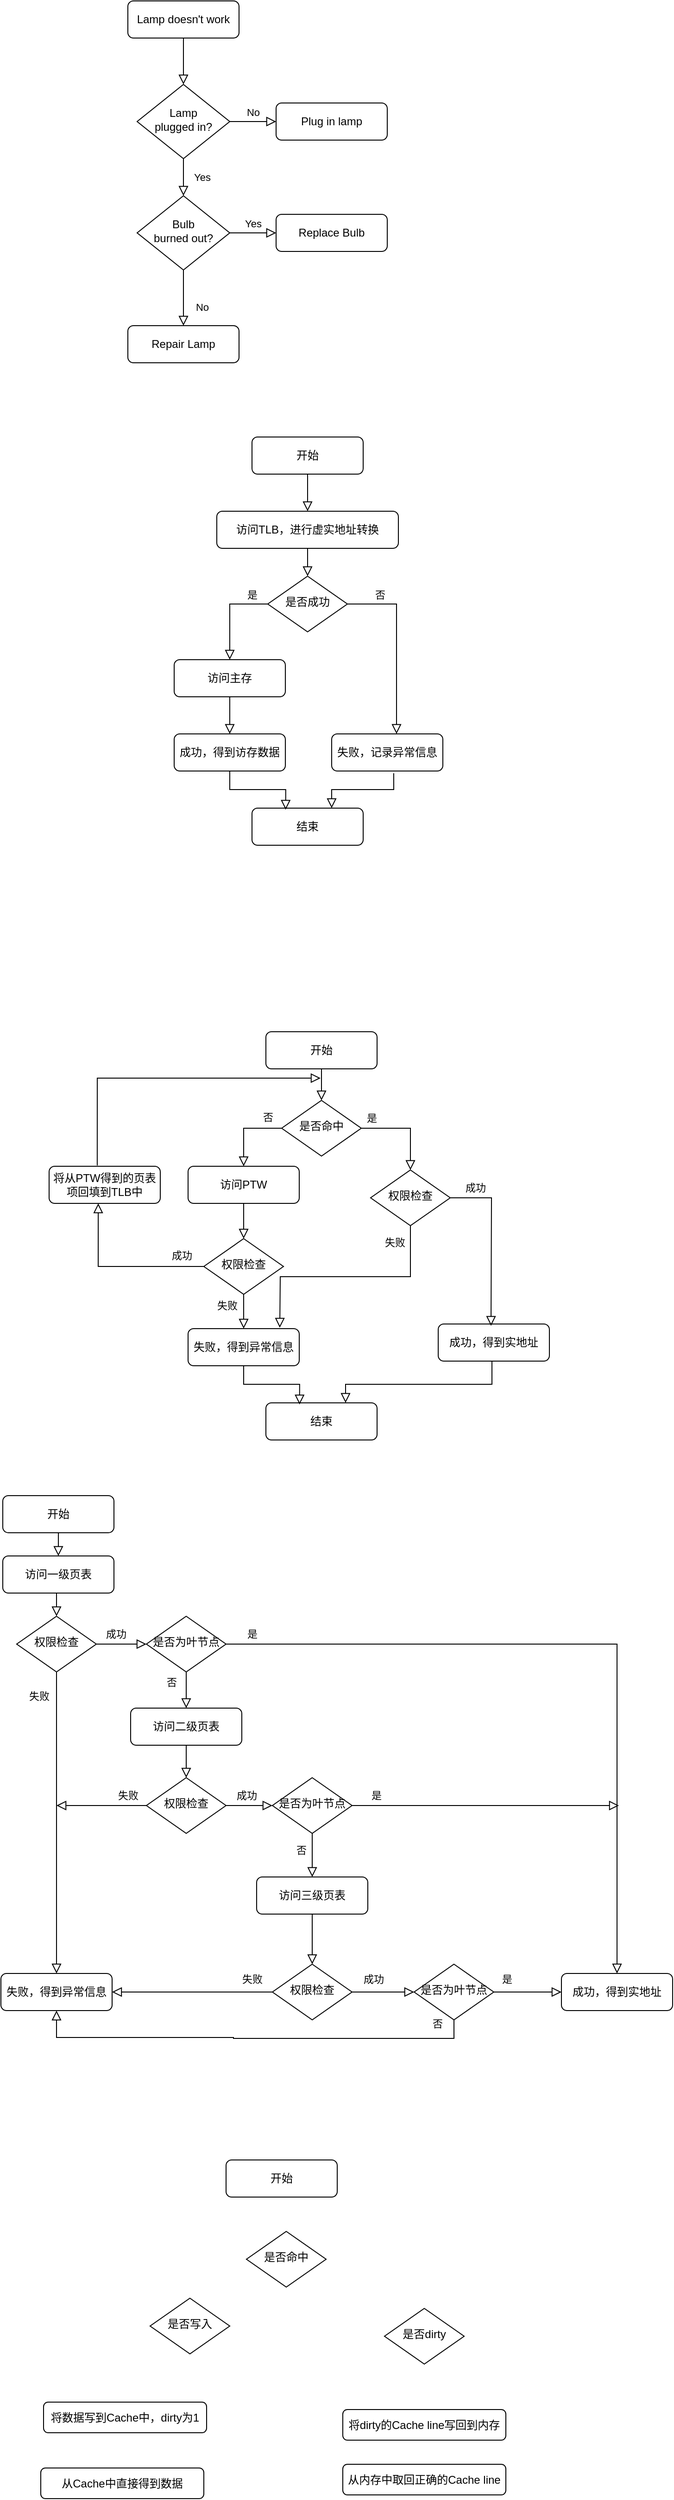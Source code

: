 <mxfile version="14.7.0" type="github">
  <diagram id="C5RBs43oDa-KdzZeNtuy" name="Page-1">
    <mxGraphModel dx="2062" dy="1160" grid="0" gridSize="10" guides="1" tooltips="1" connect="1" arrows="1" fold="1" page="1" pageScale="1" pageWidth="827" pageHeight="1169" math="0" shadow="0">
      <root>
        <mxCell id="WIyWlLk6GJQsqaUBKTNV-0" />
        <mxCell id="WIyWlLk6GJQsqaUBKTNV-1" parent="WIyWlLk6GJQsqaUBKTNV-0" />
        <mxCell id="WIyWlLk6GJQsqaUBKTNV-2" value="" style="rounded=0;html=1;jettySize=auto;orthogonalLoop=1;fontSize=11;endArrow=block;endFill=0;endSize=8;strokeWidth=1;shadow=0;labelBackgroundColor=none;edgeStyle=orthogonalEdgeStyle;" parent="WIyWlLk6GJQsqaUBKTNV-1" source="WIyWlLk6GJQsqaUBKTNV-3" target="WIyWlLk6GJQsqaUBKTNV-6" edge="1">
          <mxGeometry relative="1" as="geometry" />
        </mxCell>
        <mxCell id="WIyWlLk6GJQsqaUBKTNV-3" value="Lamp doesn&#39;t work" style="rounded=1;whiteSpace=wrap;html=1;fontSize=12;glass=0;strokeWidth=1;shadow=0;" parent="WIyWlLk6GJQsqaUBKTNV-1" vertex="1">
          <mxGeometry x="160" y="80" width="120" height="40" as="geometry" />
        </mxCell>
        <mxCell id="WIyWlLk6GJQsqaUBKTNV-4" value="Yes" style="rounded=0;html=1;jettySize=auto;orthogonalLoop=1;fontSize=11;endArrow=block;endFill=0;endSize=8;strokeWidth=1;shadow=0;labelBackgroundColor=none;edgeStyle=orthogonalEdgeStyle;" parent="WIyWlLk6GJQsqaUBKTNV-1" source="WIyWlLk6GJQsqaUBKTNV-6" target="WIyWlLk6GJQsqaUBKTNV-10" edge="1">
          <mxGeometry y="20" relative="1" as="geometry">
            <mxPoint as="offset" />
          </mxGeometry>
        </mxCell>
        <mxCell id="WIyWlLk6GJQsqaUBKTNV-5" value="No" style="edgeStyle=orthogonalEdgeStyle;rounded=0;html=1;jettySize=auto;orthogonalLoop=1;fontSize=11;endArrow=block;endFill=0;endSize=8;strokeWidth=1;shadow=0;labelBackgroundColor=none;" parent="WIyWlLk6GJQsqaUBKTNV-1" source="WIyWlLk6GJQsqaUBKTNV-6" target="WIyWlLk6GJQsqaUBKTNV-7" edge="1">
          <mxGeometry y="10" relative="1" as="geometry">
            <mxPoint as="offset" />
          </mxGeometry>
        </mxCell>
        <mxCell id="WIyWlLk6GJQsqaUBKTNV-6" value="Lamp&lt;br&gt;plugged in?" style="rhombus;whiteSpace=wrap;html=1;shadow=0;fontFamily=Helvetica;fontSize=12;align=center;strokeWidth=1;spacing=6;spacingTop=-4;" parent="WIyWlLk6GJQsqaUBKTNV-1" vertex="1">
          <mxGeometry x="170" y="170" width="100" height="80" as="geometry" />
        </mxCell>
        <mxCell id="WIyWlLk6GJQsqaUBKTNV-7" value="Plug in lamp" style="rounded=1;whiteSpace=wrap;html=1;fontSize=12;glass=0;strokeWidth=1;shadow=0;" parent="WIyWlLk6GJQsqaUBKTNV-1" vertex="1">
          <mxGeometry x="320" y="190" width="120" height="40" as="geometry" />
        </mxCell>
        <mxCell id="WIyWlLk6GJQsqaUBKTNV-8" value="No" style="rounded=0;html=1;jettySize=auto;orthogonalLoop=1;fontSize=11;endArrow=block;endFill=0;endSize=8;strokeWidth=1;shadow=0;labelBackgroundColor=none;edgeStyle=orthogonalEdgeStyle;" parent="WIyWlLk6GJQsqaUBKTNV-1" source="WIyWlLk6GJQsqaUBKTNV-10" target="WIyWlLk6GJQsqaUBKTNV-11" edge="1">
          <mxGeometry x="0.333" y="20" relative="1" as="geometry">
            <mxPoint as="offset" />
          </mxGeometry>
        </mxCell>
        <mxCell id="WIyWlLk6GJQsqaUBKTNV-9" value="Yes" style="edgeStyle=orthogonalEdgeStyle;rounded=0;html=1;jettySize=auto;orthogonalLoop=1;fontSize=11;endArrow=block;endFill=0;endSize=8;strokeWidth=1;shadow=0;labelBackgroundColor=none;" parent="WIyWlLk6GJQsqaUBKTNV-1" source="WIyWlLk6GJQsqaUBKTNV-10" target="WIyWlLk6GJQsqaUBKTNV-12" edge="1">
          <mxGeometry y="10" relative="1" as="geometry">
            <mxPoint as="offset" />
          </mxGeometry>
        </mxCell>
        <mxCell id="WIyWlLk6GJQsqaUBKTNV-10" value="Bulb&lt;br&gt;burned out?" style="rhombus;whiteSpace=wrap;html=1;shadow=0;fontFamily=Helvetica;fontSize=12;align=center;strokeWidth=1;spacing=6;spacingTop=-4;" parent="WIyWlLk6GJQsqaUBKTNV-1" vertex="1">
          <mxGeometry x="170" y="290" width="100" height="80" as="geometry" />
        </mxCell>
        <mxCell id="WIyWlLk6GJQsqaUBKTNV-11" value="Repair Lamp" style="rounded=1;whiteSpace=wrap;html=1;fontSize=12;glass=0;strokeWidth=1;shadow=0;" parent="WIyWlLk6GJQsqaUBKTNV-1" vertex="1">
          <mxGeometry x="160" y="430" width="120" height="40" as="geometry" />
        </mxCell>
        <mxCell id="WIyWlLk6GJQsqaUBKTNV-12" value="Replace Bulb" style="rounded=1;whiteSpace=wrap;html=1;fontSize=12;glass=0;strokeWidth=1;shadow=0;" parent="WIyWlLk6GJQsqaUBKTNV-1" vertex="1">
          <mxGeometry x="320" y="310" width="120" height="40" as="geometry" />
        </mxCell>
        <mxCell id="PfXoBTsluk0Nw_FTHRr1-0" value="开始" style="rounded=1;whiteSpace=wrap;html=1;fontSize=12;glass=0;strokeWidth=1;shadow=0;" parent="WIyWlLk6GJQsqaUBKTNV-1" vertex="1">
          <mxGeometry x="294" y="550" width="120" height="40" as="geometry" />
        </mxCell>
        <mxCell id="PfXoBTsluk0Nw_FTHRr1-1" value="" style="rounded=0;html=1;jettySize=auto;orthogonalLoop=1;fontSize=11;endArrow=block;endFill=0;endSize=8;strokeWidth=1;shadow=0;labelBackgroundColor=none;edgeStyle=orthogonalEdgeStyle;exitX=0.5;exitY=1;exitDx=0;exitDy=0;entryX=0.5;entryY=0;entryDx=0;entryDy=0;" parent="WIyWlLk6GJQsqaUBKTNV-1" source="PfXoBTsluk0Nw_FTHRr1-0" target="PfXoBTsluk0Nw_FTHRr1-2" edge="1">
          <mxGeometry relative="1" as="geometry">
            <mxPoint x="353.66" y="635" as="sourcePoint" />
            <mxPoint x="354" y="630" as="targetPoint" />
          </mxGeometry>
        </mxCell>
        <mxCell id="PfXoBTsluk0Nw_FTHRr1-2" value="访问TLB，进行虚实地址转换" style="rounded=1;whiteSpace=wrap;html=1;fontSize=12;glass=0;strokeWidth=1;shadow=0;" parent="WIyWlLk6GJQsqaUBKTNV-1" vertex="1">
          <mxGeometry x="256" y="630" width="196" height="40" as="geometry" />
        </mxCell>
        <mxCell id="PfXoBTsluk0Nw_FTHRr1-3" value="" style="rounded=0;html=1;jettySize=auto;orthogonalLoop=1;fontSize=11;endArrow=block;endFill=0;endSize=8;strokeWidth=1;shadow=0;labelBackgroundColor=none;edgeStyle=orthogonalEdgeStyle;exitX=0.5;exitY=1;exitDx=0;exitDy=0;entryX=0.5;entryY=0;entryDx=0;entryDy=0;" parent="WIyWlLk6GJQsqaUBKTNV-1" source="PfXoBTsluk0Nw_FTHRr1-2" target="PfXoBTsluk0Nw_FTHRr1-4" edge="1">
          <mxGeometry relative="1" as="geometry">
            <mxPoint x="364" y="710" as="sourcePoint" />
            <mxPoint x="354" y="710" as="targetPoint" />
            <Array as="points" />
          </mxGeometry>
        </mxCell>
        <mxCell id="PfXoBTsluk0Nw_FTHRr1-4" value="是否成功" style="rhombus;whiteSpace=wrap;html=1;shadow=0;fontFamily=Helvetica;fontSize=12;align=center;strokeWidth=1;spacing=6;spacingTop=-4;" parent="WIyWlLk6GJQsqaUBKTNV-1" vertex="1">
          <mxGeometry x="311" y="700" width="86" height="60" as="geometry" />
        </mxCell>
        <mxCell id="PfXoBTsluk0Nw_FTHRr1-5" value="" style="rounded=0;html=1;jettySize=auto;orthogonalLoop=1;fontSize=11;endArrow=block;endFill=0;endSize=8;strokeWidth=1;shadow=0;labelBackgroundColor=none;edgeStyle=orthogonalEdgeStyle;exitX=0;exitY=0.5;exitDx=0;exitDy=0;" parent="WIyWlLk6GJQsqaUBKTNV-1" source="PfXoBTsluk0Nw_FTHRr1-4" edge="1">
          <mxGeometry relative="1" as="geometry">
            <mxPoint x="220" y="740" as="sourcePoint" />
            <mxPoint x="270" y="790" as="targetPoint" />
            <Array as="points">
              <mxPoint x="270" y="730" />
            </Array>
          </mxGeometry>
        </mxCell>
        <mxCell id="PfXoBTsluk0Nw_FTHRr1-7" value="是" style="edgeLabel;html=1;align=center;verticalAlign=middle;resizable=0;points=[];" parent="PfXoBTsluk0Nw_FTHRr1-5" vertex="1" connectable="0">
          <mxGeometry x="-0.36" relative="1" as="geometry">
            <mxPoint x="15" y="-10" as="offset" />
          </mxGeometry>
        </mxCell>
        <mxCell id="PfXoBTsluk0Nw_FTHRr1-6" value="" style="rounded=0;html=1;jettySize=auto;orthogonalLoop=1;fontSize=11;endArrow=block;endFill=0;endSize=8;strokeWidth=1;shadow=0;labelBackgroundColor=none;edgeStyle=orthogonalEdgeStyle;exitX=1;exitY=0.5;exitDx=0;exitDy=0;" parent="WIyWlLk6GJQsqaUBKTNV-1" source="PfXoBTsluk0Nw_FTHRr1-4" target="PfXoBTsluk0Nw_FTHRr1-12" edge="1">
          <mxGeometry relative="1" as="geometry">
            <mxPoint x="426" y="730" as="sourcePoint" />
            <mxPoint x="450" y="868" as="targetPoint" />
            <Array as="points">
              <mxPoint x="450" y="730" />
            </Array>
          </mxGeometry>
        </mxCell>
        <mxCell id="PfXoBTsluk0Nw_FTHRr1-8" value="否" style="edgeLabel;html=1;align=center;verticalAlign=middle;resizable=0;points=[];" parent="PfXoBTsluk0Nw_FTHRr1-6" vertex="1" connectable="0">
          <mxGeometry x="-0.726" y="2" relative="1" as="geometry">
            <mxPoint x="8" y="-8" as="offset" />
          </mxGeometry>
        </mxCell>
        <mxCell id="PfXoBTsluk0Nw_FTHRr1-9" value="访问主存" style="rounded=1;whiteSpace=wrap;html=1;fontSize=12;glass=0;strokeWidth=1;shadow=0;" parent="WIyWlLk6GJQsqaUBKTNV-1" vertex="1">
          <mxGeometry x="210" y="790" width="120" height="40" as="geometry" />
        </mxCell>
        <mxCell id="PfXoBTsluk0Nw_FTHRr1-10" value="成功，得到访存数据" style="rounded=1;whiteSpace=wrap;html=1;fontSize=12;glass=0;strokeWidth=1;shadow=0;" parent="WIyWlLk6GJQsqaUBKTNV-1" vertex="1">
          <mxGeometry x="210" y="870" width="120" height="40" as="geometry" />
        </mxCell>
        <mxCell id="PfXoBTsluk0Nw_FTHRr1-11" value="" style="rounded=0;html=1;jettySize=auto;orthogonalLoop=1;fontSize=11;endArrow=block;endFill=0;endSize=8;strokeWidth=1;shadow=0;labelBackgroundColor=none;edgeStyle=orthogonalEdgeStyle;exitX=0.5;exitY=1;exitDx=0;exitDy=0;entryX=0.5;entryY=0;entryDx=0;entryDy=0;" parent="WIyWlLk6GJQsqaUBKTNV-1" source="PfXoBTsluk0Nw_FTHRr1-9" target="PfXoBTsluk0Nw_FTHRr1-10" edge="1">
          <mxGeometry relative="1" as="geometry">
            <mxPoint x="340" y="830" as="sourcePoint" />
            <mxPoint x="340" y="870" as="targetPoint" />
            <Array as="points" />
          </mxGeometry>
        </mxCell>
        <mxCell id="PfXoBTsluk0Nw_FTHRr1-12" value="失败，记录异常信息" style="rounded=1;whiteSpace=wrap;html=1;fontSize=12;glass=0;strokeWidth=1;shadow=0;" parent="WIyWlLk6GJQsqaUBKTNV-1" vertex="1">
          <mxGeometry x="380" y="870" width="120" height="40" as="geometry" />
        </mxCell>
        <mxCell id="PfXoBTsluk0Nw_FTHRr1-13" value="结束" style="rounded=1;whiteSpace=wrap;html=1;fontSize=12;glass=0;strokeWidth=1;shadow=0;" parent="WIyWlLk6GJQsqaUBKTNV-1" vertex="1">
          <mxGeometry x="294" y="950" width="120" height="40" as="geometry" />
        </mxCell>
        <mxCell id="PfXoBTsluk0Nw_FTHRr1-14" value="" style="rounded=0;html=1;jettySize=auto;orthogonalLoop=1;fontSize=11;endArrow=block;endFill=0;endSize=8;strokeWidth=1;shadow=0;labelBackgroundColor=none;edgeStyle=orthogonalEdgeStyle;exitX=0.5;exitY=1;exitDx=0;exitDy=0;entryX=0.303;entryY=0.043;entryDx=0;entryDy=0;entryPerimeter=0;" parent="WIyWlLk6GJQsqaUBKTNV-1" source="PfXoBTsluk0Nw_FTHRr1-10" target="PfXoBTsluk0Nw_FTHRr1-13" edge="1">
          <mxGeometry relative="1" as="geometry">
            <mxPoint x="269.31" y="920" as="sourcePoint" />
            <mxPoint x="330" y="940" as="targetPoint" />
            <Array as="points" />
          </mxGeometry>
        </mxCell>
        <mxCell id="PfXoBTsluk0Nw_FTHRr1-15" value="" style="rounded=0;html=1;jettySize=auto;orthogonalLoop=1;fontSize=11;endArrow=block;endFill=0;endSize=8;strokeWidth=1;shadow=0;labelBackgroundColor=none;edgeStyle=orthogonalEdgeStyle;exitX=0.558;exitY=1.06;exitDx=0;exitDy=0;exitPerimeter=0;" parent="WIyWlLk6GJQsqaUBKTNV-1" source="PfXoBTsluk0Nw_FTHRr1-12" edge="1">
          <mxGeometry relative="1" as="geometry">
            <mxPoint x="452.0" y="920" as="sourcePoint" />
            <mxPoint x="380" y="950" as="targetPoint" />
            <Array as="points">
              <mxPoint x="447" y="930" />
              <mxPoint x="380" y="930" />
              <mxPoint x="380" y="950" />
            </Array>
          </mxGeometry>
        </mxCell>
        <mxCell id="PfXoBTsluk0Nw_FTHRr1-16" value="开始" style="rounded=1;whiteSpace=wrap;html=1;fontSize=12;glass=0;strokeWidth=1;shadow=0;" parent="WIyWlLk6GJQsqaUBKTNV-1" vertex="1">
          <mxGeometry x="309" y="1191" width="120" height="40" as="geometry" />
        </mxCell>
        <mxCell id="PfXoBTsluk0Nw_FTHRr1-19" value="" style="rounded=0;html=1;jettySize=auto;orthogonalLoop=1;fontSize=11;endArrow=block;endFill=0;endSize=8;strokeWidth=1;shadow=0;labelBackgroundColor=none;edgeStyle=orthogonalEdgeStyle;exitX=0.5;exitY=1;exitDx=0;exitDy=0;entryX=0.5;entryY=0;entryDx=0;entryDy=0;" parent="WIyWlLk6GJQsqaUBKTNV-1" source="PfXoBTsluk0Nw_FTHRr1-16" target="PfXoBTsluk0Nw_FTHRr1-20" edge="1">
          <mxGeometry relative="1" as="geometry">
            <mxPoint x="369" y="1311" as="sourcePoint" />
            <mxPoint x="369" y="1351" as="targetPoint" />
            <Array as="points" />
          </mxGeometry>
        </mxCell>
        <mxCell id="PfXoBTsluk0Nw_FTHRr1-20" value="是否命中" style="rhombus;whiteSpace=wrap;html=1;shadow=0;fontFamily=Helvetica;fontSize=12;align=center;strokeWidth=1;spacing=6;spacingTop=-4;" parent="WIyWlLk6GJQsqaUBKTNV-1" vertex="1">
          <mxGeometry x="326" y="1265" width="86" height="60" as="geometry" />
        </mxCell>
        <mxCell id="PfXoBTsluk0Nw_FTHRr1-21" value="" style="rounded=0;html=1;jettySize=auto;orthogonalLoop=1;fontSize=11;endArrow=block;endFill=0;endSize=8;strokeWidth=1;shadow=0;labelBackgroundColor=none;edgeStyle=orthogonalEdgeStyle;exitX=0;exitY=0.5;exitDx=0;exitDy=0;entryX=0.5;entryY=0;entryDx=0;entryDy=0;" parent="WIyWlLk6GJQsqaUBKTNV-1" source="PfXoBTsluk0Nw_FTHRr1-20" target="PfXoBTsluk0Nw_FTHRr1-25" edge="1">
          <mxGeometry relative="1" as="geometry">
            <mxPoint x="235" y="1381" as="sourcePoint" />
            <mxPoint x="312" y="1408" as="targetPoint" />
            <Array as="points">
              <mxPoint x="285" y="1295" />
            </Array>
          </mxGeometry>
        </mxCell>
        <mxCell id="PfXoBTsluk0Nw_FTHRr1-22" value="否" style="edgeLabel;html=1;align=center;verticalAlign=middle;resizable=0;points=[];" parent="PfXoBTsluk0Nw_FTHRr1-21" vertex="1" connectable="0">
          <mxGeometry x="-0.36" relative="1" as="geometry">
            <mxPoint x="11" y="-12" as="offset" />
          </mxGeometry>
        </mxCell>
        <mxCell id="PfXoBTsluk0Nw_FTHRr1-23" value="" style="rounded=0;html=1;jettySize=auto;orthogonalLoop=1;fontSize=11;endArrow=block;endFill=0;endSize=8;strokeWidth=1;shadow=0;labelBackgroundColor=none;edgeStyle=orthogonalEdgeStyle;exitX=1;exitY=0.5;exitDx=0;exitDy=0;entryX=0.5;entryY=0;entryDx=0;entryDy=0;" parent="WIyWlLk6GJQsqaUBKTNV-1" source="PfXoBTsluk0Nw_FTHRr1-20" target="PfXoBTsluk0Nw_FTHRr1-32" edge="1">
          <mxGeometry relative="1" as="geometry">
            <mxPoint x="441" y="1371" as="sourcePoint" />
            <mxPoint x="465.034" y="1388" as="targetPoint" />
            <Array as="points">
              <mxPoint x="465" y="1295" />
            </Array>
          </mxGeometry>
        </mxCell>
        <mxCell id="PfXoBTsluk0Nw_FTHRr1-24" value="是" style="edgeLabel;html=1;align=center;verticalAlign=middle;resizable=0;points=[];" parent="PfXoBTsluk0Nw_FTHRr1-23" vertex="1" connectable="0">
          <mxGeometry x="-0.726" y="2" relative="1" as="geometry">
            <mxPoint x="-3" y="-9" as="offset" />
          </mxGeometry>
        </mxCell>
        <mxCell id="PfXoBTsluk0Nw_FTHRr1-25" value="访问PTW" style="rounded=1;whiteSpace=wrap;html=1;fontSize=12;glass=0;strokeWidth=1;shadow=0;" parent="WIyWlLk6GJQsqaUBKTNV-1" vertex="1">
          <mxGeometry x="225" y="1336" width="120" height="40" as="geometry" />
        </mxCell>
        <mxCell id="PfXoBTsluk0Nw_FTHRr1-26" value="失败，得到异常信息" style="rounded=1;whiteSpace=wrap;html=1;fontSize=12;glass=0;strokeWidth=1;shadow=0;" parent="WIyWlLk6GJQsqaUBKTNV-1" vertex="1">
          <mxGeometry x="225" y="1511" width="120" height="40" as="geometry" />
        </mxCell>
        <mxCell id="PfXoBTsluk0Nw_FTHRr1-27" value="" style="rounded=0;html=1;jettySize=auto;orthogonalLoop=1;fontSize=11;endArrow=block;endFill=0;endSize=8;strokeWidth=1;shadow=0;labelBackgroundColor=none;edgeStyle=orthogonalEdgeStyle;exitX=0.5;exitY=1;exitDx=0;exitDy=0;" parent="WIyWlLk6GJQsqaUBKTNV-1" source="PfXoBTsluk0Nw_FTHRr1-25" edge="1">
          <mxGeometry relative="1" as="geometry">
            <mxPoint x="355" y="1471" as="sourcePoint" />
            <mxPoint x="285" y="1414" as="targetPoint" />
            <Array as="points" />
          </mxGeometry>
        </mxCell>
        <mxCell id="PfXoBTsluk0Nw_FTHRr1-29" value="结束" style="rounded=1;whiteSpace=wrap;html=1;fontSize=12;glass=0;strokeWidth=1;shadow=0;" parent="WIyWlLk6GJQsqaUBKTNV-1" vertex="1">
          <mxGeometry x="309" y="1591" width="120" height="40" as="geometry" />
        </mxCell>
        <mxCell id="PfXoBTsluk0Nw_FTHRr1-30" value="" style="rounded=0;html=1;jettySize=auto;orthogonalLoop=1;fontSize=11;endArrow=block;endFill=0;endSize=8;strokeWidth=1;shadow=0;labelBackgroundColor=none;edgeStyle=orthogonalEdgeStyle;exitX=0.5;exitY=1;exitDx=0;exitDy=0;entryX=0.303;entryY=0.043;entryDx=0;entryDy=0;entryPerimeter=0;" parent="WIyWlLk6GJQsqaUBKTNV-1" source="PfXoBTsluk0Nw_FTHRr1-26" target="PfXoBTsluk0Nw_FTHRr1-29" edge="1">
          <mxGeometry relative="1" as="geometry">
            <mxPoint x="284.31" y="1561" as="sourcePoint" />
            <mxPoint x="345" y="1581" as="targetPoint" />
            <Array as="points" />
          </mxGeometry>
        </mxCell>
        <mxCell id="PfXoBTsluk0Nw_FTHRr1-31" value="" style="rounded=0;html=1;jettySize=auto;orthogonalLoop=1;fontSize=11;endArrow=block;endFill=0;endSize=8;strokeWidth=1;shadow=0;labelBackgroundColor=none;edgeStyle=orthogonalEdgeStyle;" parent="WIyWlLk6GJQsqaUBKTNV-1" source="PfXoBTsluk0Nw_FTHRr1-39" edge="1">
          <mxGeometry relative="1" as="geometry">
            <mxPoint x="553" y="1539" as="sourcePoint" />
            <mxPoint x="395.0" y="1591" as="targetPoint" />
            <Array as="points">
              <mxPoint x="553" y="1571" />
              <mxPoint x="395" y="1571" />
            </Array>
          </mxGeometry>
        </mxCell>
        <mxCell id="PfXoBTsluk0Nw_FTHRr1-32" value="权限检查" style="rhombus;whiteSpace=wrap;html=1;shadow=0;fontFamily=Helvetica;fontSize=12;align=center;strokeWidth=1;spacing=6;spacingTop=-4;" parent="WIyWlLk6GJQsqaUBKTNV-1" vertex="1">
          <mxGeometry x="422" y="1340" width="86" height="60" as="geometry" />
        </mxCell>
        <mxCell id="PfXoBTsluk0Nw_FTHRr1-33" value="权限检查" style="rhombus;whiteSpace=wrap;html=1;shadow=0;fontFamily=Helvetica;fontSize=12;align=center;strokeWidth=1;spacing=6;spacingTop=-4;" parent="WIyWlLk6GJQsqaUBKTNV-1" vertex="1">
          <mxGeometry x="242" y="1414" width="86" height="60" as="geometry" />
        </mxCell>
        <mxCell id="PfXoBTsluk0Nw_FTHRr1-34" value="" style="rounded=0;html=1;jettySize=auto;orthogonalLoop=1;fontSize=11;endArrow=block;endFill=0;endSize=8;strokeWidth=1;shadow=0;labelBackgroundColor=none;edgeStyle=orthogonalEdgeStyle;exitX=0.5;exitY=1;exitDx=0;exitDy=0;entryX=0.5;entryY=0;entryDx=0;entryDy=0;" parent="WIyWlLk6GJQsqaUBKTNV-1" source="PfXoBTsluk0Nw_FTHRr1-33" target="PfXoBTsluk0Nw_FTHRr1-26" edge="1">
          <mxGeometry relative="1" as="geometry">
            <mxPoint x="357.0" y="1468" as="sourcePoint" />
            <mxPoint x="357.0" y="1506" as="targetPoint" />
            <Array as="points" />
          </mxGeometry>
        </mxCell>
        <mxCell id="PfXoBTsluk0Nw_FTHRr1-35" value="失败" style="edgeLabel;html=1;align=center;verticalAlign=middle;resizable=0;points=[];" parent="WIyWlLk6GJQsqaUBKTNV-1" vertex="1" connectable="0">
          <mxGeometry x="299.003" y="1291.002" as="geometry">
            <mxPoint x="-32" y="195" as="offset" />
          </mxGeometry>
        </mxCell>
        <mxCell id="PfXoBTsluk0Nw_FTHRr1-36" value="" style="rounded=0;html=1;jettySize=auto;orthogonalLoop=1;fontSize=11;endArrow=block;endFill=0;endSize=8;strokeWidth=1;shadow=0;labelBackgroundColor=none;edgeStyle=orthogonalEdgeStyle;exitX=0;exitY=0.5;exitDx=0;exitDy=0;entryX=0.442;entryY=1;entryDx=0;entryDy=0;entryPerimeter=0;" parent="WIyWlLk6GJQsqaUBKTNV-1" source="PfXoBTsluk0Nw_FTHRr1-33" target="PfXoBTsluk0Nw_FTHRr1-45" edge="1">
          <mxGeometry relative="1" as="geometry">
            <mxPoint x="191.0" y="1442" as="sourcePoint" />
            <mxPoint x="128" y="1390" as="targetPoint" />
            <Array as="points">
              <mxPoint x="128" y="1444" />
            </Array>
          </mxGeometry>
        </mxCell>
        <mxCell id="PfXoBTsluk0Nw_FTHRr1-37" value="成功" style="edgeLabel;html=1;align=center;verticalAlign=middle;resizable=0;points=[];" parent="PfXoBTsluk0Nw_FTHRr1-36" vertex="1" connectable="0">
          <mxGeometry x="-0.168" relative="1" as="geometry">
            <mxPoint x="51" y="-12" as="offset" />
          </mxGeometry>
        </mxCell>
        <mxCell id="PfXoBTsluk0Nw_FTHRr1-38" value="" style="rounded=0;html=1;jettySize=auto;orthogonalLoop=1;fontSize=11;endArrow=block;endFill=0;endSize=8;strokeWidth=1;shadow=0;labelBackgroundColor=none;edgeStyle=orthogonalEdgeStyle;exitX=0.5;exitY=1;exitDx=0;exitDy=0;" parent="WIyWlLk6GJQsqaUBKTNV-1" source="PfXoBTsluk0Nw_FTHRr1-32" edge="1">
          <mxGeometry relative="1" as="geometry">
            <mxPoint x="464.66" y="1409" as="sourcePoint" />
            <mxPoint x="324" y="1510" as="targetPoint" />
            <Array as="points" />
          </mxGeometry>
        </mxCell>
        <mxCell id="PfXoBTsluk0Nw_FTHRr1-43" value="失败" style="edgeLabel;html=1;align=center;verticalAlign=middle;resizable=0;points=[];" parent="PfXoBTsluk0Nw_FTHRr1-38" vertex="1" connectable="0">
          <mxGeometry x="-0.844" y="1" relative="1" as="geometry">
            <mxPoint x="-18" y="-2" as="offset" />
          </mxGeometry>
        </mxCell>
        <mxCell id="PfXoBTsluk0Nw_FTHRr1-39" value="成功，得到实地址" style="rounded=1;whiteSpace=wrap;html=1;fontSize=12;glass=0;strokeWidth=1;shadow=0;" parent="WIyWlLk6GJQsqaUBKTNV-1" vertex="1">
          <mxGeometry x="495" y="1506" width="120" height="40" as="geometry" />
        </mxCell>
        <mxCell id="PfXoBTsluk0Nw_FTHRr1-42" value="" style="rounded=0;html=1;jettySize=auto;orthogonalLoop=1;fontSize=11;endArrow=block;endFill=0;endSize=8;strokeWidth=1;shadow=0;labelBackgroundColor=none;edgeStyle=orthogonalEdgeStyle;exitX=1;exitY=0.5;exitDx=0;exitDy=0;" parent="WIyWlLk6GJQsqaUBKTNV-1" source="PfXoBTsluk0Nw_FTHRr1-32" edge="1">
          <mxGeometry relative="1" as="geometry">
            <mxPoint x="581" y="1366" as="sourcePoint" />
            <mxPoint x="552" y="1508" as="targetPoint" />
            <Array as="points" />
          </mxGeometry>
        </mxCell>
        <mxCell id="PfXoBTsluk0Nw_FTHRr1-44" value="成功" style="edgeLabel;html=1;align=center;verticalAlign=middle;resizable=0;points=[];" parent="PfXoBTsluk0Nw_FTHRr1-42" vertex="1" connectable="0">
          <mxGeometry x="-0.61" y="-1" relative="1" as="geometry">
            <mxPoint x="-9" y="-12" as="offset" />
          </mxGeometry>
        </mxCell>
        <mxCell id="PfXoBTsluk0Nw_FTHRr1-45" value="将从PTW得到的页表项回填到TLB中" style="rounded=1;whiteSpace=wrap;html=1;fontSize=12;glass=0;strokeWidth=1;shadow=0;" parent="WIyWlLk6GJQsqaUBKTNV-1" vertex="1">
          <mxGeometry x="75" y="1336" width="120" height="40" as="geometry" />
        </mxCell>
        <mxCell id="PfXoBTsluk0Nw_FTHRr1-46" value="" style="rounded=0;html=1;jettySize=auto;orthogonalLoop=1;fontSize=11;endArrow=block;endFill=0;endSize=8;strokeWidth=1;shadow=0;labelBackgroundColor=none;edgeStyle=orthogonalEdgeStyle;exitX=0.433;exitY=-0.021;exitDx=0;exitDy=0;exitPerimeter=0;" parent="WIyWlLk6GJQsqaUBKTNV-1" source="PfXoBTsluk0Nw_FTHRr1-45" edge="1">
          <mxGeometry relative="1" as="geometry">
            <mxPoint x="215.0" y="1279" as="sourcePoint" />
            <mxPoint x="368" y="1241" as="targetPoint" />
            <Array as="points">
              <mxPoint x="127" y="1241" />
              <mxPoint x="150" y="1241" />
            </Array>
          </mxGeometry>
        </mxCell>
        <mxCell id="HdpUU3oz74thlldm0Am4-0" value="开始" style="rounded=1;whiteSpace=wrap;html=1;fontSize=12;glass=0;strokeWidth=1;shadow=0;" parent="WIyWlLk6GJQsqaUBKTNV-1" vertex="1">
          <mxGeometry x="25" y="1691" width="120" height="40" as="geometry" />
        </mxCell>
        <mxCell id="HdpUU3oz74thlldm0Am4-1" value="访问一级页表" style="rounded=1;whiteSpace=wrap;html=1;fontSize=12;glass=0;strokeWidth=1;shadow=0;" parent="WIyWlLk6GJQsqaUBKTNV-1" vertex="1">
          <mxGeometry x="25" y="1756" width="120" height="40" as="geometry" />
        </mxCell>
        <mxCell id="HdpUU3oz74thlldm0Am4-2" value="是否为叶节点" style="rhombus;whiteSpace=wrap;html=1;shadow=0;fontFamily=Helvetica;fontSize=12;align=center;strokeWidth=1;spacing=6;spacingTop=-4;" parent="WIyWlLk6GJQsqaUBKTNV-1" vertex="1">
          <mxGeometry x="180" y="1821" width="86" height="60" as="geometry" />
        </mxCell>
        <mxCell id="HdpUU3oz74thlldm0Am4-3" value="权限检查" style="rhombus;whiteSpace=wrap;html=1;shadow=0;fontFamily=Helvetica;fontSize=12;align=center;strokeWidth=1;spacing=6;spacingTop=-4;" parent="WIyWlLk6GJQsqaUBKTNV-1" vertex="1">
          <mxGeometry x="40" y="1821" width="86" height="60" as="geometry" />
        </mxCell>
        <mxCell id="HdpUU3oz74thlldm0Am4-4" value="失败，得到异常信息" style="rounded=1;whiteSpace=wrap;html=1;fontSize=12;glass=0;strokeWidth=1;shadow=0;" parent="WIyWlLk6GJQsqaUBKTNV-1" vertex="1">
          <mxGeometry x="23" y="2206" width="120" height="40" as="geometry" />
        </mxCell>
        <mxCell id="HdpUU3oz74thlldm0Am4-7" value="访问二级页表" style="rounded=1;whiteSpace=wrap;html=1;fontSize=12;glass=0;strokeWidth=1;shadow=0;" parent="WIyWlLk6GJQsqaUBKTNV-1" vertex="1">
          <mxGeometry x="163" y="1920" width="120" height="40" as="geometry" />
        </mxCell>
        <mxCell id="HdpUU3oz74thlldm0Am4-8" value="是否为叶节点" style="rhombus;whiteSpace=wrap;html=1;shadow=0;fontFamily=Helvetica;fontSize=12;align=center;strokeWidth=1;spacing=6;spacingTop=-4;" parent="WIyWlLk6GJQsqaUBKTNV-1" vertex="1">
          <mxGeometry x="316" y="1995" width="86" height="60" as="geometry" />
        </mxCell>
        <mxCell id="HdpUU3oz74thlldm0Am4-9" value="权限检查" style="rhombus;whiteSpace=wrap;html=1;shadow=0;fontFamily=Helvetica;fontSize=12;align=center;strokeWidth=1;spacing=6;spacingTop=-4;" parent="WIyWlLk6GJQsqaUBKTNV-1" vertex="1">
          <mxGeometry x="180" y="1995" width="86" height="60" as="geometry" />
        </mxCell>
        <mxCell id="HdpUU3oz74thlldm0Am4-11" value="访问三级页表" style="rounded=1;whiteSpace=wrap;html=1;fontSize=12;glass=0;strokeWidth=1;shadow=0;" parent="WIyWlLk6GJQsqaUBKTNV-1" vertex="1">
          <mxGeometry x="299" y="2102" width="120" height="40" as="geometry" />
        </mxCell>
        <mxCell id="HdpUU3oz74thlldm0Am4-12" value="是否为叶节点" style="rhombus;whiteSpace=wrap;html=1;shadow=0;fontFamily=Helvetica;fontSize=12;align=center;strokeWidth=1;spacing=6;spacingTop=-4;" parent="WIyWlLk6GJQsqaUBKTNV-1" vertex="1">
          <mxGeometry x="469" y="2196" width="86" height="60" as="geometry" />
        </mxCell>
        <mxCell id="HdpUU3oz74thlldm0Am4-13" value="权限检查" style="rhombus;whiteSpace=wrap;html=1;shadow=0;fontFamily=Helvetica;fontSize=12;align=center;strokeWidth=1;spacing=6;spacingTop=-4;" parent="WIyWlLk6GJQsqaUBKTNV-1" vertex="1">
          <mxGeometry x="316" y="2196" width="86" height="60" as="geometry" />
        </mxCell>
        <mxCell id="HdpUU3oz74thlldm0Am4-14" value="成功，得到实地址" style="rounded=1;whiteSpace=wrap;html=1;fontSize=12;glass=0;strokeWidth=1;shadow=0;" parent="WIyWlLk6GJQsqaUBKTNV-1" vertex="1">
          <mxGeometry x="628" y="2206" width="120" height="40" as="geometry" />
        </mxCell>
        <mxCell id="HdpUU3oz74thlldm0Am4-17" value="" style="rounded=0;html=1;jettySize=auto;orthogonalLoop=1;fontSize=11;endArrow=block;endFill=0;endSize=8;strokeWidth=1;shadow=0;labelBackgroundColor=none;edgeStyle=orthogonalEdgeStyle;exitX=0.5;exitY=1;exitDx=0;exitDy=0;entryX=0.5;entryY=0;entryDx=0;entryDy=0;" parent="WIyWlLk6GJQsqaUBKTNV-1" source="HdpUU3oz74thlldm0Am4-1" target="HdpUU3oz74thlldm0Am4-3" edge="1">
          <mxGeometry relative="1" as="geometry">
            <mxPoint x="160" y="1799" as="sourcePoint" />
            <mxPoint x="160" y="1833" as="targetPoint" />
            <Array as="points" />
          </mxGeometry>
        </mxCell>
        <mxCell id="HdpUU3oz74thlldm0Am4-18" value="" style="rounded=0;html=1;jettySize=auto;orthogonalLoop=1;fontSize=11;endArrow=block;endFill=0;endSize=8;strokeWidth=1;shadow=0;labelBackgroundColor=none;edgeStyle=orthogonalEdgeStyle;exitX=0.5;exitY=1;exitDx=0;exitDy=0;entryX=0.5;entryY=0;entryDx=0;entryDy=0;" parent="WIyWlLk6GJQsqaUBKTNV-1" source="HdpUU3oz74thlldm0Am4-0" target="HdpUU3oz74thlldm0Am4-1" edge="1">
          <mxGeometry relative="1" as="geometry">
            <mxPoint x="263.17" y="1715" as="sourcePoint" />
            <mxPoint x="85" y="1760" as="targetPoint" />
            <Array as="points" />
          </mxGeometry>
        </mxCell>
        <mxCell id="HdpUU3oz74thlldm0Am4-19" value="" style="rounded=0;html=1;jettySize=auto;orthogonalLoop=1;fontSize=11;endArrow=block;endFill=0;endSize=8;strokeWidth=1;shadow=0;labelBackgroundColor=none;edgeStyle=orthogonalEdgeStyle;exitX=0.5;exitY=1;exitDx=0;exitDy=0;" parent="WIyWlLk6GJQsqaUBKTNV-1" source="HdpUU3oz74thlldm0Am4-3" target="HdpUU3oz74thlldm0Am4-4" edge="1">
          <mxGeometry relative="1" as="geometry">
            <mxPoint x="110" y="1950" as="sourcePoint" />
            <mxPoint x="110" y="1975" as="targetPoint" />
            <Array as="points" />
          </mxGeometry>
        </mxCell>
        <mxCell id="HdpUU3oz74thlldm0Am4-33" value="失败" style="edgeLabel;html=1;align=center;verticalAlign=middle;resizable=0;points=[];" parent="HdpUU3oz74thlldm0Am4-19" vertex="1" connectable="0">
          <mxGeometry x="-0.562" y="1" relative="1" as="geometry">
            <mxPoint x="-20" y="-45" as="offset" />
          </mxGeometry>
        </mxCell>
        <mxCell id="HdpUU3oz74thlldm0Am4-20" value="" style="rounded=0;html=1;jettySize=auto;orthogonalLoop=1;fontSize=11;endArrow=block;endFill=0;endSize=8;strokeWidth=1;shadow=0;labelBackgroundColor=none;edgeStyle=orthogonalEdgeStyle;entryX=0;entryY=0.5;entryDx=0;entryDy=0;exitX=1;exitY=0.5;exitDx=0;exitDy=0;" parent="WIyWlLk6GJQsqaUBKTNV-1" source="HdpUU3oz74thlldm0Am4-3" target="HdpUU3oz74thlldm0Am4-2" edge="1">
          <mxGeometry relative="1" as="geometry">
            <mxPoint x="190" y="1746" as="sourcePoint" />
            <mxPoint x="105" y="1776" as="targetPoint" />
            <Array as="points" />
          </mxGeometry>
        </mxCell>
        <mxCell id="HdpUU3oz74thlldm0Am4-21" value="" style="rounded=0;html=1;jettySize=auto;orthogonalLoop=1;fontSize=11;endArrow=block;endFill=0;endSize=8;strokeWidth=1;shadow=0;labelBackgroundColor=none;edgeStyle=orthogonalEdgeStyle;exitX=0.5;exitY=1;exitDx=0;exitDy=0;entryX=0.5;entryY=0;entryDx=0;entryDy=0;" parent="WIyWlLk6GJQsqaUBKTNV-1" source="HdpUU3oz74thlldm0Am4-2" target="HdpUU3oz74thlldm0Am4-7" edge="1">
          <mxGeometry relative="1" as="geometry">
            <mxPoint x="286" y="1801" as="sourcePoint" />
            <mxPoint x="223" y="1929" as="targetPoint" />
            <Array as="points" />
          </mxGeometry>
        </mxCell>
        <mxCell id="HdpUU3oz74thlldm0Am4-22" value="" style="rounded=0;html=1;jettySize=auto;orthogonalLoop=1;fontSize=11;endArrow=block;endFill=0;endSize=8;strokeWidth=1;shadow=0;labelBackgroundColor=none;edgeStyle=orthogonalEdgeStyle;exitX=0.5;exitY=1;exitDx=0;exitDy=0;entryX=0.5;entryY=0;entryDx=0;entryDy=0;" parent="WIyWlLk6GJQsqaUBKTNV-1" source="HdpUU3oz74thlldm0Am4-7" target="HdpUU3oz74thlldm0Am4-9" edge="1">
          <mxGeometry relative="1" as="geometry">
            <mxPoint x="311" y="1951" as="sourcePoint" />
            <mxPoint x="311" y="1990" as="targetPoint" />
            <Array as="points" />
          </mxGeometry>
        </mxCell>
        <mxCell id="HdpUU3oz74thlldm0Am4-23" value="" style="rounded=0;html=1;jettySize=auto;orthogonalLoop=1;fontSize=11;endArrow=block;endFill=0;endSize=8;strokeWidth=1;shadow=0;labelBackgroundColor=none;edgeStyle=orthogonalEdgeStyle;entryX=0;entryY=0.5;entryDx=0;entryDy=0;" parent="WIyWlLk6GJQsqaUBKTNV-1" source="HdpUU3oz74thlldm0Am4-9" target="HdpUU3oz74thlldm0Am4-8" edge="1">
          <mxGeometry relative="1" as="geometry">
            <mxPoint x="334.17" y="1924" as="sourcePoint" />
            <mxPoint x="296" y="2025" as="targetPoint" />
            <Array as="points" />
          </mxGeometry>
        </mxCell>
        <mxCell id="HdpUU3oz74thlldm0Am4-24" value="" style="rounded=0;html=1;jettySize=auto;orthogonalLoop=1;fontSize=11;endArrow=block;endFill=0;endSize=8;strokeWidth=1;shadow=0;labelBackgroundColor=none;edgeStyle=orthogonalEdgeStyle;exitX=0;exitY=0.5;exitDx=0;exitDy=0;" parent="WIyWlLk6GJQsqaUBKTNV-1" source="HdpUU3oz74thlldm0Am4-9" edge="1">
          <mxGeometry relative="1" as="geometry">
            <mxPoint x="140" y="2005.5" as="sourcePoint" />
            <mxPoint x="83" y="2025" as="targetPoint" />
            <Array as="points" />
          </mxGeometry>
        </mxCell>
        <mxCell id="HdpUU3oz74thlldm0Am4-25" value="" style="rounded=0;html=1;jettySize=auto;orthogonalLoop=1;fontSize=11;endArrow=block;endFill=0;endSize=8;strokeWidth=1;shadow=0;labelBackgroundColor=none;edgeStyle=orthogonalEdgeStyle;exitX=0.5;exitY=1;exitDx=0;exitDy=0;entryX=0.5;entryY=0;entryDx=0;entryDy=0;" parent="WIyWlLk6GJQsqaUBKTNV-1" source="HdpUU3oz74thlldm0Am4-8" target="HdpUU3oz74thlldm0Am4-11" edge="1">
          <mxGeometry relative="1" as="geometry">
            <mxPoint x="385" y="2068" as="sourcePoint" />
            <mxPoint x="385" y="2103" as="targetPoint" />
            <Array as="points" />
          </mxGeometry>
        </mxCell>
        <mxCell id="HdpUU3oz74thlldm0Am4-26" value="" style="rounded=0;html=1;jettySize=auto;orthogonalLoop=1;fontSize=11;endArrow=block;endFill=0;endSize=8;strokeWidth=1;shadow=0;labelBackgroundColor=none;edgeStyle=orthogonalEdgeStyle;exitX=0.5;exitY=1;exitDx=0;exitDy=0;entryX=0.5;entryY=0;entryDx=0;entryDy=0;" parent="WIyWlLk6GJQsqaUBKTNV-1" source="HdpUU3oz74thlldm0Am4-11" target="HdpUU3oz74thlldm0Am4-13" edge="1">
          <mxGeometry relative="1" as="geometry">
            <mxPoint x="414" y="2153" as="sourcePoint" />
            <mxPoint x="414" y="2200" as="targetPoint" />
            <Array as="points" />
          </mxGeometry>
        </mxCell>
        <mxCell id="HdpUU3oz74thlldm0Am4-27" value="" style="rounded=0;html=1;jettySize=auto;orthogonalLoop=1;fontSize=11;endArrow=block;endFill=0;endSize=8;strokeWidth=1;shadow=0;labelBackgroundColor=none;edgeStyle=orthogonalEdgeStyle;entryX=0;entryY=0.5;entryDx=0;entryDy=0;exitX=1;exitY=0.5;exitDx=0;exitDy=0;" parent="WIyWlLk6GJQsqaUBKTNV-1" source="HdpUU3oz74thlldm0Am4-13" target="HdpUU3oz74thlldm0Am4-12" edge="1">
          <mxGeometry relative="1" as="geometry">
            <mxPoint x="419.0" y="2269" as="sourcePoint" />
            <mxPoint x="473" y="2269" as="targetPoint" />
            <Array as="points" />
          </mxGeometry>
        </mxCell>
        <mxCell id="HdpUU3oz74thlldm0Am4-28" value="" style="rounded=0;html=1;jettySize=auto;orthogonalLoop=1;fontSize=11;endArrow=block;endFill=0;endSize=8;strokeWidth=1;shadow=0;labelBackgroundColor=none;edgeStyle=orthogonalEdgeStyle;exitX=0;exitY=0.5;exitDx=0;exitDy=0;entryX=1;entryY=0.5;entryDx=0;entryDy=0;" parent="WIyWlLk6GJQsqaUBKTNV-1" source="HdpUU3oz74thlldm0Am4-13" target="HdpUU3oz74thlldm0Am4-4" edge="1">
          <mxGeometry relative="1" as="geometry">
            <mxPoint x="277" y="2225.58" as="sourcePoint" />
            <mxPoint x="180" y="2225.58" as="targetPoint" />
            <Array as="points" />
          </mxGeometry>
        </mxCell>
        <mxCell id="HdpUU3oz74thlldm0Am4-29" value="" style="rounded=0;html=1;jettySize=auto;orthogonalLoop=1;fontSize=11;endArrow=block;endFill=0;endSize=8;strokeWidth=1;shadow=0;labelBackgroundColor=none;edgeStyle=orthogonalEdgeStyle;exitX=1;exitY=0.5;exitDx=0;exitDy=0;entryX=0;entryY=0.5;entryDx=0;entryDy=0;" parent="WIyWlLk6GJQsqaUBKTNV-1" source="HdpUU3oz74thlldm0Am4-12" target="HdpUU3oz74thlldm0Am4-14" edge="1">
          <mxGeometry relative="1" as="geometry">
            <mxPoint x="567.0" y="2274" as="sourcePoint" />
            <mxPoint x="600" y="2226" as="targetPoint" />
            <Array as="points" />
          </mxGeometry>
        </mxCell>
        <mxCell id="HdpUU3oz74thlldm0Am4-30" value="" style="rounded=0;html=1;jettySize=auto;orthogonalLoop=1;fontSize=11;endArrow=block;endFill=0;endSize=8;strokeWidth=1;shadow=0;labelBackgroundColor=none;edgeStyle=orthogonalEdgeStyle;exitX=1;exitY=0.5;exitDx=0;exitDy=0;entryX=0.5;entryY=0;entryDx=0;entryDy=0;" parent="WIyWlLk6GJQsqaUBKTNV-1" source="HdpUU3oz74thlldm0Am4-2" target="HdpUU3oz74thlldm0Am4-14" edge="1">
          <mxGeometry relative="1" as="geometry">
            <mxPoint x="307.0" y="1844" as="sourcePoint" />
            <mxPoint x="709" y="1851" as="targetPoint" />
            <Array as="points" />
          </mxGeometry>
        </mxCell>
        <mxCell id="HdpUU3oz74thlldm0Am4-32" value="" style="rounded=0;html=1;jettySize=auto;orthogonalLoop=1;fontSize=11;endArrow=block;endFill=0;endSize=8;strokeWidth=1;shadow=0;labelBackgroundColor=none;edgeStyle=orthogonalEdgeStyle;exitX=1;exitY=0.5;exitDx=0;exitDy=0;" parent="WIyWlLk6GJQsqaUBKTNV-1" source="HdpUU3oz74thlldm0Am4-8" edge="1">
          <mxGeometry relative="1" as="geometry">
            <mxPoint x="516" y="2027" as="sourcePoint" />
            <mxPoint x="690" y="2025" as="targetPoint" />
            <Array as="points" />
          </mxGeometry>
        </mxCell>
        <mxCell id="HdpUU3oz74thlldm0Am4-34" value="成功" style="edgeLabel;html=1;align=center;verticalAlign=middle;resizable=0;points=[];" parent="WIyWlLk6GJQsqaUBKTNV-1" vertex="1" connectable="0">
          <mxGeometry x="147.0" y="1840.003" as="geometry" />
        </mxCell>
        <mxCell id="HdpUU3oz74thlldm0Am4-35" value="否" style="edgeLabel;html=1;align=center;verticalAlign=middle;resizable=0;points=[];" parent="WIyWlLk6GJQsqaUBKTNV-1" vertex="1" connectable="0">
          <mxGeometry x="157.0" y="1844.003" as="geometry">
            <mxPoint x="50" y="48" as="offset" />
          </mxGeometry>
        </mxCell>
        <mxCell id="HdpUU3oz74thlldm0Am4-36" value="是" style="edgeLabel;html=1;align=center;verticalAlign=middle;resizable=0;points=[];" parent="WIyWlLk6GJQsqaUBKTNV-1" vertex="1" connectable="0">
          <mxGeometry x="280.0" y="1840.003" as="geometry">
            <mxPoint x="14" as="offset" />
          </mxGeometry>
        </mxCell>
        <mxCell id="HdpUU3oz74thlldm0Am4-37" value="失败" style="edgeLabel;html=1;align=center;verticalAlign=middle;resizable=0;points=[];" parent="WIyWlLk6GJQsqaUBKTNV-1" vertex="1" connectable="0">
          <mxGeometry x="160.0" y="2014.003" as="geometry" />
        </mxCell>
        <mxCell id="HdpUU3oz74thlldm0Am4-38" value="成功" style="edgeLabel;html=1;align=center;verticalAlign=middle;resizable=0;points=[];" parent="WIyWlLk6GJQsqaUBKTNV-1" vertex="1" connectable="0">
          <mxGeometry x="288.0" y="2014.003" as="geometry" />
        </mxCell>
        <mxCell id="HdpUU3oz74thlldm0Am4-39" value="否" style="edgeLabel;html=1;align=center;verticalAlign=middle;resizable=0;points=[];" parent="WIyWlLk6GJQsqaUBKTNV-1" vertex="1" connectable="0">
          <mxGeometry x="297.0" y="2025.003" as="geometry">
            <mxPoint x="50" y="48" as="offset" />
          </mxGeometry>
        </mxCell>
        <mxCell id="HdpUU3oz74thlldm0Am4-40" value="是" style="edgeLabel;html=1;align=center;verticalAlign=middle;resizable=0;points=[];" parent="WIyWlLk6GJQsqaUBKTNV-1" vertex="1" connectable="0">
          <mxGeometry x="414.0" y="2014.003" as="geometry">
            <mxPoint x="14" as="offset" />
          </mxGeometry>
        </mxCell>
        <mxCell id="HdpUU3oz74thlldm0Am4-41" value="失败" style="edgeLabel;html=1;align=center;verticalAlign=middle;resizable=0;points=[];" parent="WIyWlLk6GJQsqaUBKTNV-1" vertex="1" connectable="0">
          <mxGeometry x="294.0" y="2212.003" as="geometry" />
        </mxCell>
        <mxCell id="HdpUU3oz74thlldm0Am4-42" value="成功" style="edgeLabel;html=1;align=center;verticalAlign=middle;resizable=0;points=[];" parent="WIyWlLk6GJQsqaUBKTNV-1" vertex="1" connectable="0">
          <mxGeometry x="425.0" y="2212.003" as="geometry" />
        </mxCell>
        <mxCell id="HdpUU3oz74thlldm0Am4-43" value="是" style="edgeLabel;html=1;align=center;verticalAlign=middle;resizable=0;points=[];" parent="WIyWlLk6GJQsqaUBKTNV-1" vertex="1" connectable="0">
          <mxGeometry x="555.0" y="2212.003" as="geometry">
            <mxPoint x="14" as="offset" />
          </mxGeometry>
        </mxCell>
        <mxCell id="HdpUU3oz74thlldm0Am4-44" value="" style="rounded=0;html=1;jettySize=auto;orthogonalLoop=1;fontSize=11;endArrow=block;endFill=0;endSize=8;strokeWidth=1;shadow=0;labelBackgroundColor=none;edgeStyle=orthogonalEdgeStyle;exitX=0.5;exitY=1;exitDx=0;exitDy=0;entryX=0.5;entryY=1;entryDx=0;entryDy=0;" parent="WIyWlLk6GJQsqaUBKTNV-1" source="HdpUU3oz74thlldm0Am4-12" target="HdpUU3oz74thlldm0Am4-4" edge="1">
          <mxGeometry relative="1" as="geometry">
            <mxPoint x="507.17" y="2273" as="sourcePoint" />
            <mxPoint x="61" y="2246" as="targetPoint" />
            <Array as="points">
              <mxPoint x="512" y="2276" />
              <mxPoint x="274" y="2276" />
              <mxPoint x="83" y="2275" />
            </Array>
          </mxGeometry>
        </mxCell>
        <mxCell id="HdpUU3oz74thlldm0Am4-45" value="否" style="edgeLabel;html=1;align=center;verticalAlign=middle;resizable=0;points=[];" parent="WIyWlLk6GJQsqaUBKTNV-1" vertex="1" connectable="0">
          <mxGeometry x="444.0" y="2212.003" as="geometry">
            <mxPoint x="50" y="48" as="offset" />
          </mxGeometry>
        </mxCell>
        <mxCell id="jc5Kkp1WuSsnl2Odpbap-0" value="开始" style="rounded=1;whiteSpace=wrap;html=1;fontSize=12;glass=0;strokeWidth=1;shadow=0;" vertex="1" parent="WIyWlLk6GJQsqaUBKTNV-1">
          <mxGeometry x="266" y="2407" width="120" height="40" as="geometry" />
        </mxCell>
        <mxCell id="jc5Kkp1WuSsnl2Odpbap-1" value="是否命中" style="rhombus;whiteSpace=wrap;html=1;shadow=0;fontFamily=Helvetica;fontSize=12;align=center;strokeWidth=1;spacing=6;spacingTop=-4;" vertex="1" parent="WIyWlLk6GJQsqaUBKTNV-1">
          <mxGeometry x="288" y="2484" width="86" height="60" as="geometry" />
        </mxCell>
        <mxCell id="jc5Kkp1WuSsnl2Odpbap-2" value="从Cache中直接得到数据" style="rounded=1;whiteSpace=wrap;html=1;fontSize=12;glass=0;strokeWidth=1;shadow=0;" vertex="1" parent="WIyWlLk6GJQsqaUBKTNV-1">
          <mxGeometry x="66" y="2739" width="176" height="33" as="geometry" />
        </mxCell>
        <mxCell id="jc5Kkp1WuSsnl2Odpbap-3" value="是否dirty" style="rhombus;whiteSpace=wrap;html=1;shadow=0;fontFamily=Helvetica;fontSize=12;align=center;strokeWidth=1;spacing=6;spacingTop=-4;" vertex="1" parent="WIyWlLk6GJQsqaUBKTNV-1">
          <mxGeometry x="437" y="2567" width="86" height="60" as="geometry" />
        </mxCell>
        <mxCell id="jc5Kkp1WuSsnl2Odpbap-4" value="将dirty的Cache line写回到内存" style="rounded=1;whiteSpace=wrap;html=1;fontSize=12;glass=0;strokeWidth=1;shadow=0;" vertex="1" parent="WIyWlLk6GJQsqaUBKTNV-1">
          <mxGeometry x="392" y="2676" width="176" height="33" as="geometry" />
        </mxCell>
        <mxCell id="jc5Kkp1WuSsnl2Odpbap-5" value="从内存中取回正确的Cache line" style="rounded=1;whiteSpace=wrap;html=1;fontSize=12;glass=0;strokeWidth=1;shadow=0;" vertex="1" parent="WIyWlLk6GJQsqaUBKTNV-1">
          <mxGeometry x="392" y="2735" width="176" height="33" as="geometry" />
        </mxCell>
        <mxCell id="jc5Kkp1WuSsnl2Odpbap-7" value="是否写入" style="rhombus;whiteSpace=wrap;html=1;shadow=0;fontFamily=Helvetica;fontSize=12;align=center;strokeWidth=1;spacing=6;spacingTop=-4;" vertex="1" parent="WIyWlLk6GJQsqaUBKTNV-1">
          <mxGeometry x="184" y="2556" width="86" height="60" as="geometry" />
        </mxCell>
        <mxCell id="jc5Kkp1WuSsnl2Odpbap-8" value="将数据写到Cache中，dirty为1" style="rounded=1;whiteSpace=wrap;html=1;fontSize=12;glass=0;strokeWidth=1;shadow=0;" vertex="1" parent="WIyWlLk6GJQsqaUBKTNV-1">
          <mxGeometry x="69" y="2668" width="176" height="33" as="geometry" />
        </mxCell>
      </root>
    </mxGraphModel>
  </diagram>
</mxfile>
